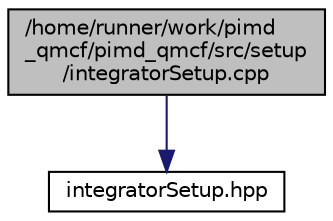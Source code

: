 digraph "/home/runner/work/pimd_qmcf/pimd_qmcf/src/setup/integratorSetup.cpp"
{
 // LATEX_PDF_SIZE
  edge [fontname="Helvetica",fontsize="10",labelfontname="Helvetica",labelfontsize="10"];
  node [fontname="Helvetica",fontsize="10",shape=record];
  Node1 [label="/home/runner/work/pimd\l_qmcf/pimd_qmcf/src/setup\l/integratorSetup.cpp",height=0.2,width=0.4,color="black", fillcolor="grey75", style="filled", fontcolor="black",tooltip=" "];
  Node1 -> Node2 [color="midnightblue",fontsize="10",style="solid",fontname="Helvetica"];
  Node2 [label="integratorSetup.hpp",height=0.2,width=0.4,color="black", fillcolor="white", style="filled",URL="$integratorSetup_8hpp.html",tooltip=" "];
}
